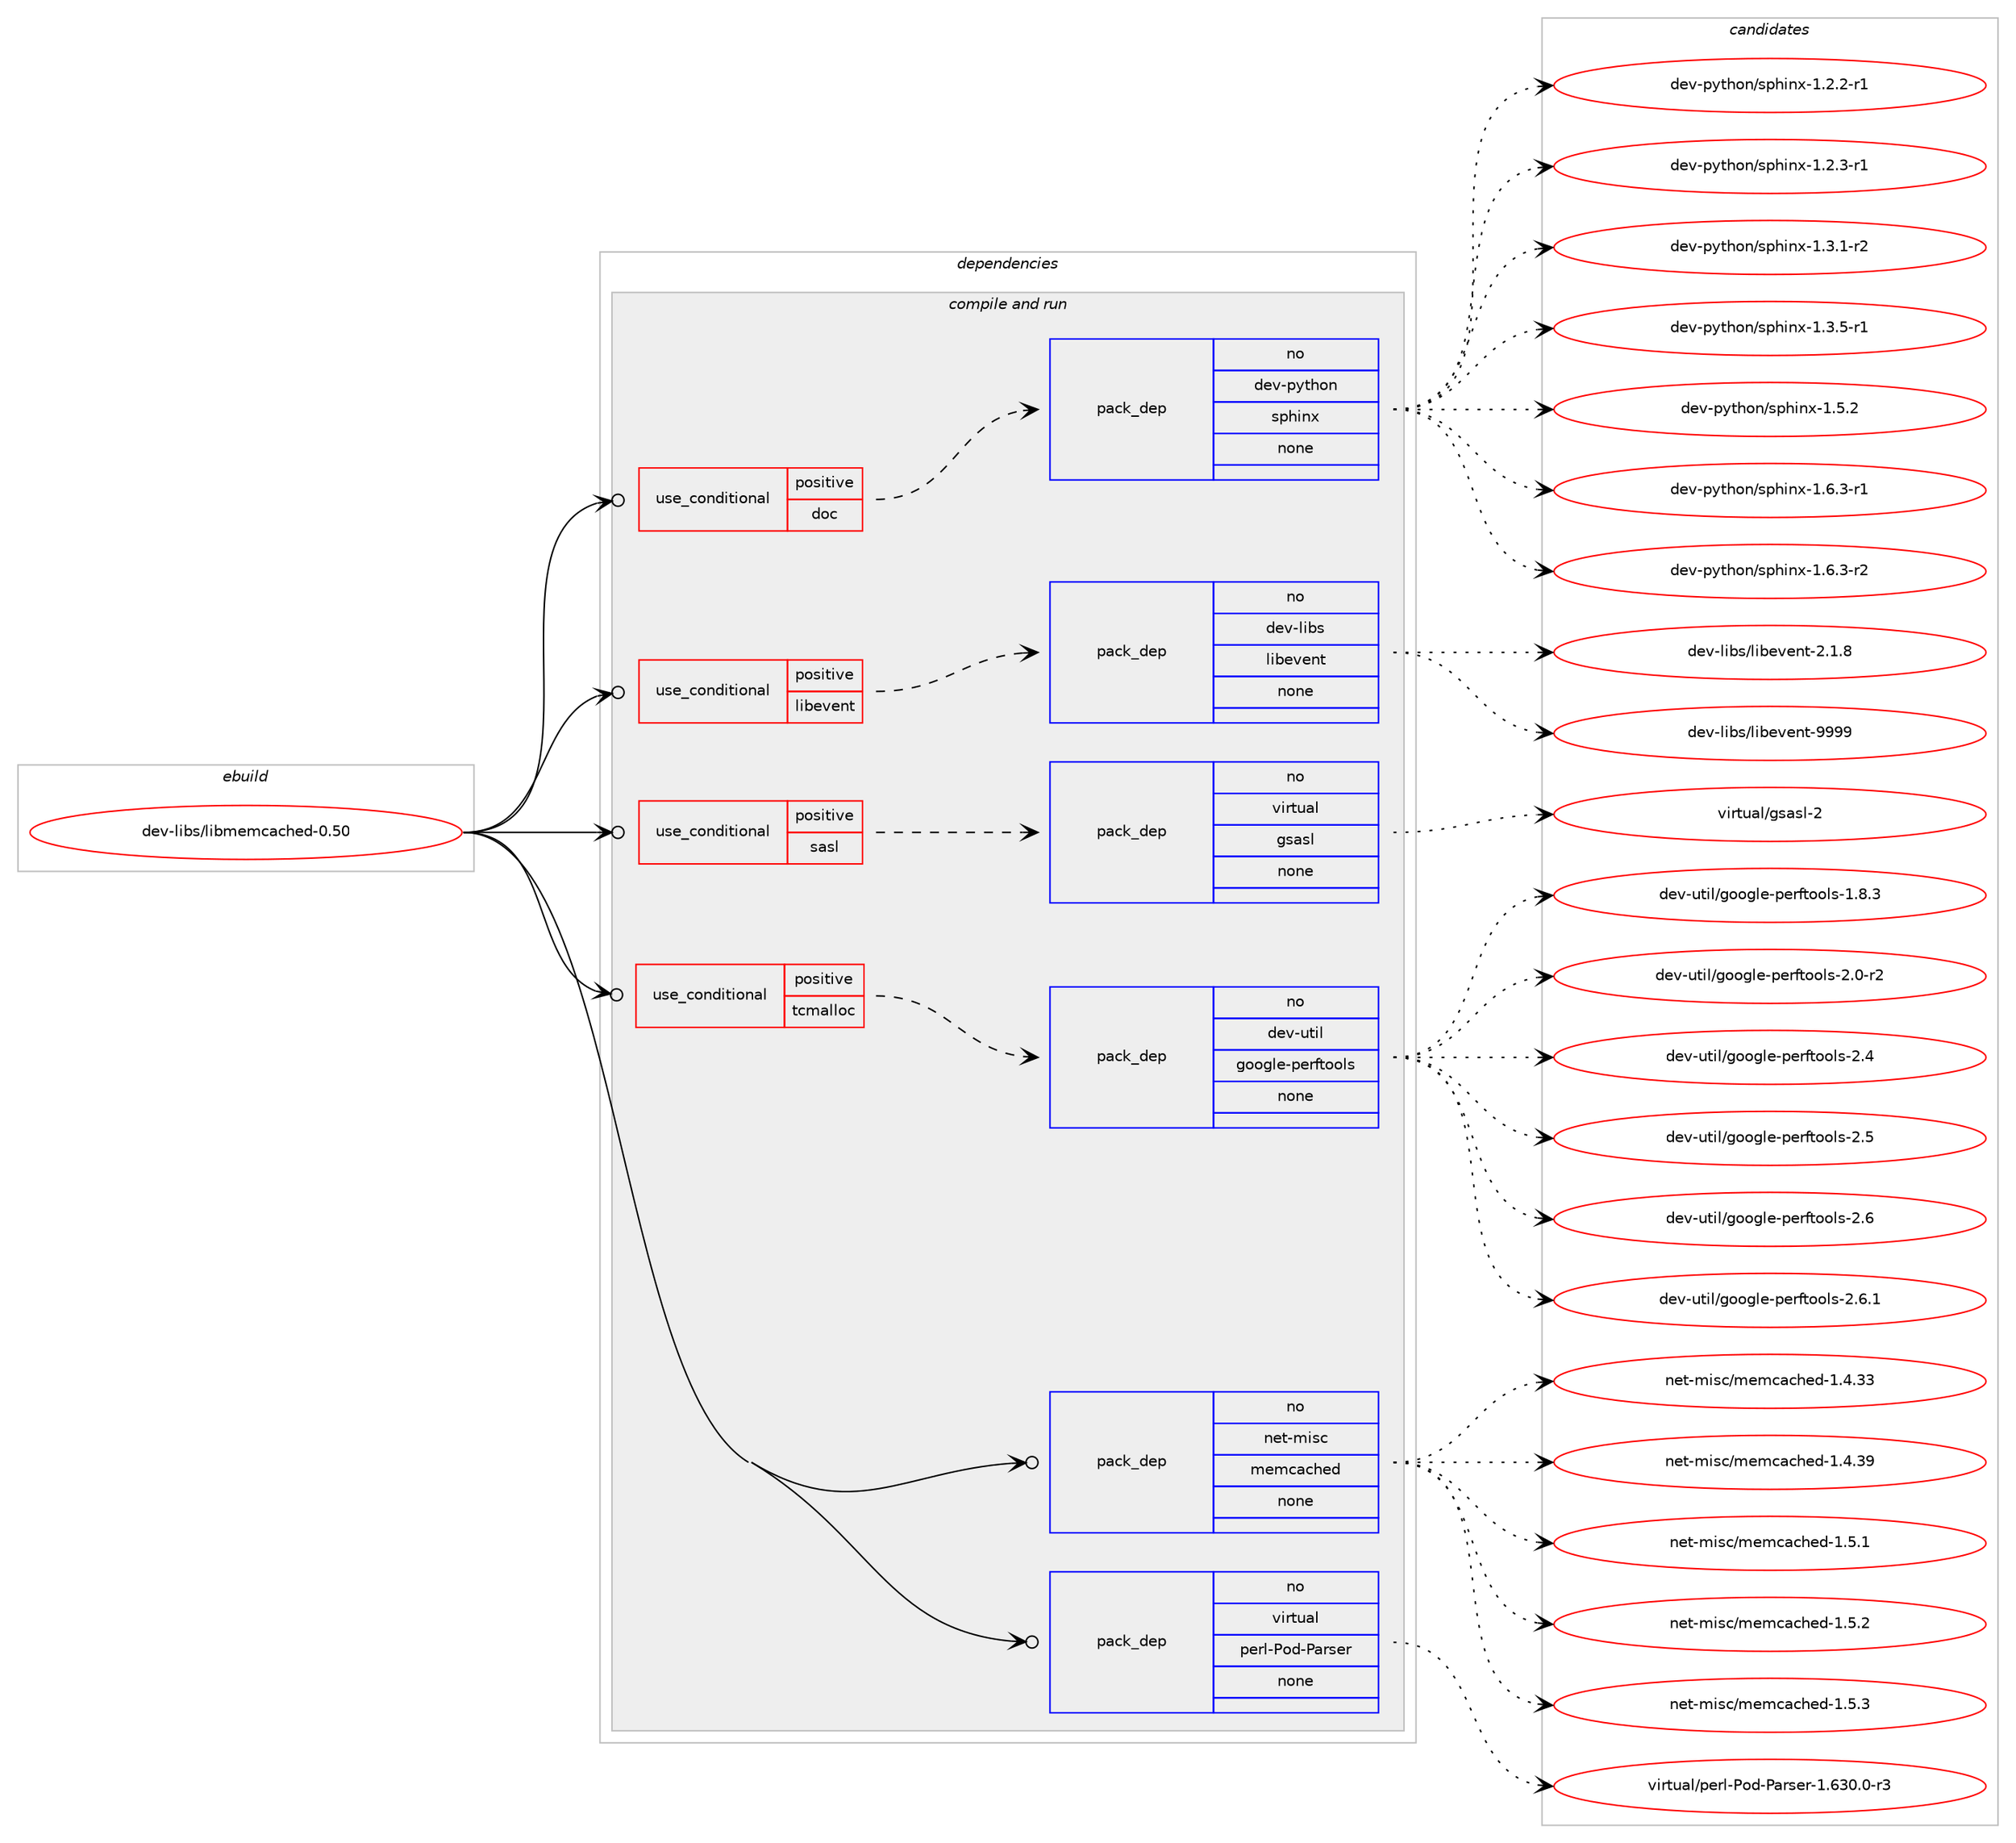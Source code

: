 digraph prolog {

# *************
# Graph options
# *************

newrank=true;
concentrate=true;
compound=true;
graph [rankdir=LR,fontname=Helvetica,fontsize=10,ranksep=1.5];#, ranksep=2.5, nodesep=0.2];
edge  [arrowhead=vee];
node  [fontname=Helvetica,fontsize=10];

# **********
# The ebuild
# **********

subgraph cluster_leftcol {
color=gray;
rank=same;
label=<<i>ebuild</i>>;
id [label="dev-libs/libmemcached-0.50", color=red, width=4, href="../dev-libs/libmemcached-0.50.svg"];
}

# ****************
# The dependencies
# ****************

subgraph cluster_midcol {
color=gray;
label=<<i>dependencies</i>>;
subgraph cluster_compile {
fillcolor="#eeeeee";
style=filled;
label=<<i>compile</i>>;
}
subgraph cluster_compileandrun {
fillcolor="#eeeeee";
style=filled;
label=<<i>compile and run</i>>;
subgraph cond25044 {
dependency116034 [label=<<TABLE BORDER="0" CELLBORDER="1" CELLSPACING="0" CELLPADDING="4"><TR><TD ROWSPAN="3" CELLPADDING="10">use_conditional</TD></TR><TR><TD>positive</TD></TR><TR><TD>doc</TD></TR></TABLE>>, shape=none, color=red];
subgraph pack87558 {
dependency116035 [label=<<TABLE BORDER="0" CELLBORDER="1" CELLSPACING="0" CELLPADDING="4" WIDTH="220"><TR><TD ROWSPAN="6" CELLPADDING="30">pack_dep</TD></TR><TR><TD WIDTH="110">no</TD></TR><TR><TD>dev-python</TD></TR><TR><TD>sphinx</TD></TR><TR><TD>none</TD></TR><TR><TD></TD></TR></TABLE>>, shape=none, color=blue];
}
dependency116034:e -> dependency116035:w [weight=20,style="dashed",arrowhead="vee"];
}
id:e -> dependency116034:w [weight=20,style="solid",arrowhead="odotvee"];
subgraph cond25045 {
dependency116036 [label=<<TABLE BORDER="0" CELLBORDER="1" CELLSPACING="0" CELLPADDING="4"><TR><TD ROWSPAN="3" CELLPADDING="10">use_conditional</TD></TR><TR><TD>positive</TD></TR><TR><TD>libevent</TD></TR></TABLE>>, shape=none, color=red];
subgraph pack87559 {
dependency116037 [label=<<TABLE BORDER="0" CELLBORDER="1" CELLSPACING="0" CELLPADDING="4" WIDTH="220"><TR><TD ROWSPAN="6" CELLPADDING="30">pack_dep</TD></TR><TR><TD WIDTH="110">no</TD></TR><TR><TD>dev-libs</TD></TR><TR><TD>libevent</TD></TR><TR><TD>none</TD></TR><TR><TD></TD></TR></TABLE>>, shape=none, color=blue];
}
dependency116036:e -> dependency116037:w [weight=20,style="dashed",arrowhead="vee"];
}
id:e -> dependency116036:w [weight=20,style="solid",arrowhead="odotvee"];
subgraph cond25046 {
dependency116038 [label=<<TABLE BORDER="0" CELLBORDER="1" CELLSPACING="0" CELLPADDING="4"><TR><TD ROWSPAN="3" CELLPADDING="10">use_conditional</TD></TR><TR><TD>positive</TD></TR><TR><TD>sasl</TD></TR></TABLE>>, shape=none, color=red];
subgraph pack87560 {
dependency116039 [label=<<TABLE BORDER="0" CELLBORDER="1" CELLSPACING="0" CELLPADDING="4" WIDTH="220"><TR><TD ROWSPAN="6" CELLPADDING="30">pack_dep</TD></TR><TR><TD WIDTH="110">no</TD></TR><TR><TD>virtual</TD></TR><TR><TD>gsasl</TD></TR><TR><TD>none</TD></TR><TR><TD></TD></TR></TABLE>>, shape=none, color=blue];
}
dependency116038:e -> dependency116039:w [weight=20,style="dashed",arrowhead="vee"];
}
id:e -> dependency116038:w [weight=20,style="solid",arrowhead="odotvee"];
subgraph cond25047 {
dependency116040 [label=<<TABLE BORDER="0" CELLBORDER="1" CELLSPACING="0" CELLPADDING="4"><TR><TD ROWSPAN="3" CELLPADDING="10">use_conditional</TD></TR><TR><TD>positive</TD></TR><TR><TD>tcmalloc</TD></TR></TABLE>>, shape=none, color=red];
subgraph pack87561 {
dependency116041 [label=<<TABLE BORDER="0" CELLBORDER="1" CELLSPACING="0" CELLPADDING="4" WIDTH="220"><TR><TD ROWSPAN="6" CELLPADDING="30">pack_dep</TD></TR><TR><TD WIDTH="110">no</TD></TR><TR><TD>dev-util</TD></TR><TR><TD>google-perftools</TD></TR><TR><TD>none</TD></TR><TR><TD></TD></TR></TABLE>>, shape=none, color=blue];
}
dependency116040:e -> dependency116041:w [weight=20,style="dashed",arrowhead="vee"];
}
id:e -> dependency116040:w [weight=20,style="solid",arrowhead="odotvee"];
subgraph pack87562 {
dependency116042 [label=<<TABLE BORDER="0" CELLBORDER="1" CELLSPACING="0" CELLPADDING="4" WIDTH="220"><TR><TD ROWSPAN="6" CELLPADDING="30">pack_dep</TD></TR><TR><TD WIDTH="110">no</TD></TR><TR><TD>net-misc</TD></TR><TR><TD>memcached</TD></TR><TR><TD>none</TD></TR><TR><TD></TD></TR></TABLE>>, shape=none, color=blue];
}
id:e -> dependency116042:w [weight=20,style="solid",arrowhead="odotvee"];
subgraph pack87563 {
dependency116043 [label=<<TABLE BORDER="0" CELLBORDER="1" CELLSPACING="0" CELLPADDING="4" WIDTH="220"><TR><TD ROWSPAN="6" CELLPADDING="30">pack_dep</TD></TR><TR><TD WIDTH="110">no</TD></TR><TR><TD>virtual</TD></TR><TR><TD>perl-Pod-Parser</TD></TR><TR><TD>none</TD></TR><TR><TD></TD></TR></TABLE>>, shape=none, color=blue];
}
id:e -> dependency116043:w [weight=20,style="solid",arrowhead="odotvee"];
}
subgraph cluster_run {
fillcolor="#eeeeee";
style=filled;
label=<<i>run</i>>;
}
}

# **************
# The candidates
# **************

subgraph cluster_choices {
rank=same;
color=gray;
label=<<i>candidates</i>>;

subgraph choice87558 {
color=black;
nodesep=1;
choice10010111845112121116104111110471151121041051101204549465046504511449 [label="dev-python/sphinx-1.2.2-r1", color=red, width=4,href="../dev-python/sphinx-1.2.2-r1.svg"];
choice10010111845112121116104111110471151121041051101204549465046514511449 [label="dev-python/sphinx-1.2.3-r1", color=red, width=4,href="../dev-python/sphinx-1.2.3-r1.svg"];
choice10010111845112121116104111110471151121041051101204549465146494511450 [label="dev-python/sphinx-1.3.1-r2", color=red, width=4,href="../dev-python/sphinx-1.3.1-r2.svg"];
choice10010111845112121116104111110471151121041051101204549465146534511449 [label="dev-python/sphinx-1.3.5-r1", color=red, width=4,href="../dev-python/sphinx-1.3.5-r1.svg"];
choice1001011184511212111610411111047115112104105110120454946534650 [label="dev-python/sphinx-1.5.2", color=red, width=4,href="../dev-python/sphinx-1.5.2.svg"];
choice10010111845112121116104111110471151121041051101204549465446514511449 [label="dev-python/sphinx-1.6.3-r1", color=red, width=4,href="../dev-python/sphinx-1.6.3-r1.svg"];
choice10010111845112121116104111110471151121041051101204549465446514511450 [label="dev-python/sphinx-1.6.3-r2", color=red, width=4,href="../dev-python/sphinx-1.6.3-r2.svg"];
dependency116035:e -> choice10010111845112121116104111110471151121041051101204549465046504511449:w [style=dotted,weight="100"];
dependency116035:e -> choice10010111845112121116104111110471151121041051101204549465046514511449:w [style=dotted,weight="100"];
dependency116035:e -> choice10010111845112121116104111110471151121041051101204549465146494511450:w [style=dotted,weight="100"];
dependency116035:e -> choice10010111845112121116104111110471151121041051101204549465146534511449:w [style=dotted,weight="100"];
dependency116035:e -> choice1001011184511212111610411111047115112104105110120454946534650:w [style=dotted,weight="100"];
dependency116035:e -> choice10010111845112121116104111110471151121041051101204549465446514511449:w [style=dotted,weight="100"];
dependency116035:e -> choice10010111845112121116104111110471151121041051101204549465446514511450:w [style=dotted,weight="100"];
}
subgraph choice87559 {
color=black;
nodesep=1;
choice10010111845108105981154710810598101118101110116455046494656 [label="dev-libs/libevent-2.1.8", color=red, width=4,href="../dev-libs/libevent-2.1.8.svg"];
choice100101118451081059811547108105981011181011101164557575757 [label="dev-libs/libevent-9999", color=red, width=4,href="../dev-libs/libevent-9999.svg"];
dependency116037:e -> choice10010111845108105981154710810598101118101110116455046494656:w [style=dotted,weight="100"];
dependency116037:e -> choice100101118451081059811547108105981011181011101164557575757:w [style=dotted,weight="100"];
}
subgraph choice87560 {
color=black;
nodesep=1;
choice1181051141161179710847103115971151084550 [label="virtual/gsasl-2", color=red, width=4,href="../virtual/gsasl-2.svg"];
dependency116039:e -> choice1181051141161179710847103115971151084550:w [style=dotted,weight="100"];
}
subgraph choice87561 {
color=black;
nodesep=1;
choice100101118451171161051084710311111110310810145112101114102116111111108115454946564651 [label="dev-util/google-perftools-1.8.3", color=red, width=4,href="../dev-util/google-perftools-1.8.3.svg"];
choice100101118451171161051084710311111110310810145112101114102116111111108115455046484511450 [label="dev-util/google-perftools-2.0-r2", color=red, width=4,href="../dev-util/google-perftools-2.0-r2.svg"];
choice10010111845117116105108471031111111031081014511210111410211611111110811545504652 [label="dev-util/google-perftools-2.4", color=red, width=4,href="../dev-util/google-perftools-2.4.svg"];
choice10010111845117116105108471031111111031081014511210111410211611111110811545504653 [label="dev-util/google-perftools-2.5", color=red, width=4,href="../dev-util/google-perftools-2.5.svg"];
choice10010111845117116105108471031111111031081014511210111410211611111110811545504654 [label="dev-util/google-perftools-2.6", color=red, width=4,href="../dev-util/google-perftools-2.6.svg"];
choice100101118451171161051084710311111110310810145112101114102116111111108115455046544649 [label="dev-util/google-perftools-2.6.1", color=red, width=4,href="../dev-util/google-perftools-2.6.1.svg"];
dependency116041:e -> choice100101118451171161051084710311111110310810145112101114102116111111108115454946564651:w [style=dotted,weight="100"];
dependency116041:e -> choice100101118451171161051084710311111110310810145112101114102116111111108115455046484511450:w [style=dotted,weight="100"];
dependency116041:e -> choice10010111845117116105108471031111111031081014511210111410211611111110811545504652:w [style=dotted,weight="100"];
dependency116041:e -> choice10010111845117116105108471031111111031081014511210111410211611111110811545504653:w [style=dotted,weight="100"];
dependency116041:e -> choice10010111845117116105108471031111111031081014511210111410211611111110811545504654:w [style=dotted,weight="100"];
dependency116041:e -> choice100101118451171161051084710311111110310810145112101114102116111111108115455046544649:w [style=dotted,weight="100"];
}
subgraph choice87562 {
color=black;
nodesep=1;
choice11010111645109105115994710910110999979910410110045494652465151 [label="net-misc/memcached-1.4.33", color=red, width=4,href="../net-misc/memcached-1.4.33.svg"];
choice11010111645109105115994710910110999979910410110045494652465157 [label="net-misc/memcached-1.4.39", color=red, width=4,href="../net-misc/memcached-1.4.39.svg"];
choice110101116451091051159947109101109999799104101100454946534649 [label="net-misc/memcached-1.5.1", color=red, width=4,href="../net-misc/memcached-1.5.1.svg"];
choice110101116451091051159947109101109999799104101100454946534650 [label="net-misc/memcached-1.5.2", color=red, width=4,href="../net-misc/memcached-1.5.2.svg"];
choice110101116451091051159947109101109999799104101100454946534651 [label="net-misc/memcached-1.5.3", color=red, width=4,href="../net-misc/memcached-1.5.3.svg"];
dependency116042:e -> choice11010111645109105115994710910110999979910410110045494652465151:w [style=dotted,weight="100"];
dependency116042:e -> choice11010111645109105115994710910110999979910410110045494652465157:w [style=dotted,weight="100"];
dependency116042:e -> choice110101116451091051159947109101109999799104101100454946534649:w [style=dotted,weight="100"];
dependency116042:e -> choice110101116451091051159947109101109999799104101100454946534650:w [style=dotted,weight="100"];
dependency116042:e -> choice110101116451091051159947109101109999799104101100454946534651:w [style=dotted,weight="100"];
}
subgraph choice87563 {
color=black;
nodesep=1;
choice1181051141161179710847112101114108458011110045809711411510111445494654514846484511451 [label="virtual/perl-Pod-Parser-1.630.0-r3", color=red, width=4,href="../virtual/perl-Pod-Parser-1.630.0-r3.svg"];
dependency116043:e -> choice1181051141161179710847112101114108458011110045809711411510111445494654514846484511451:w [style=dotted,weight="100"];
}
}

}
